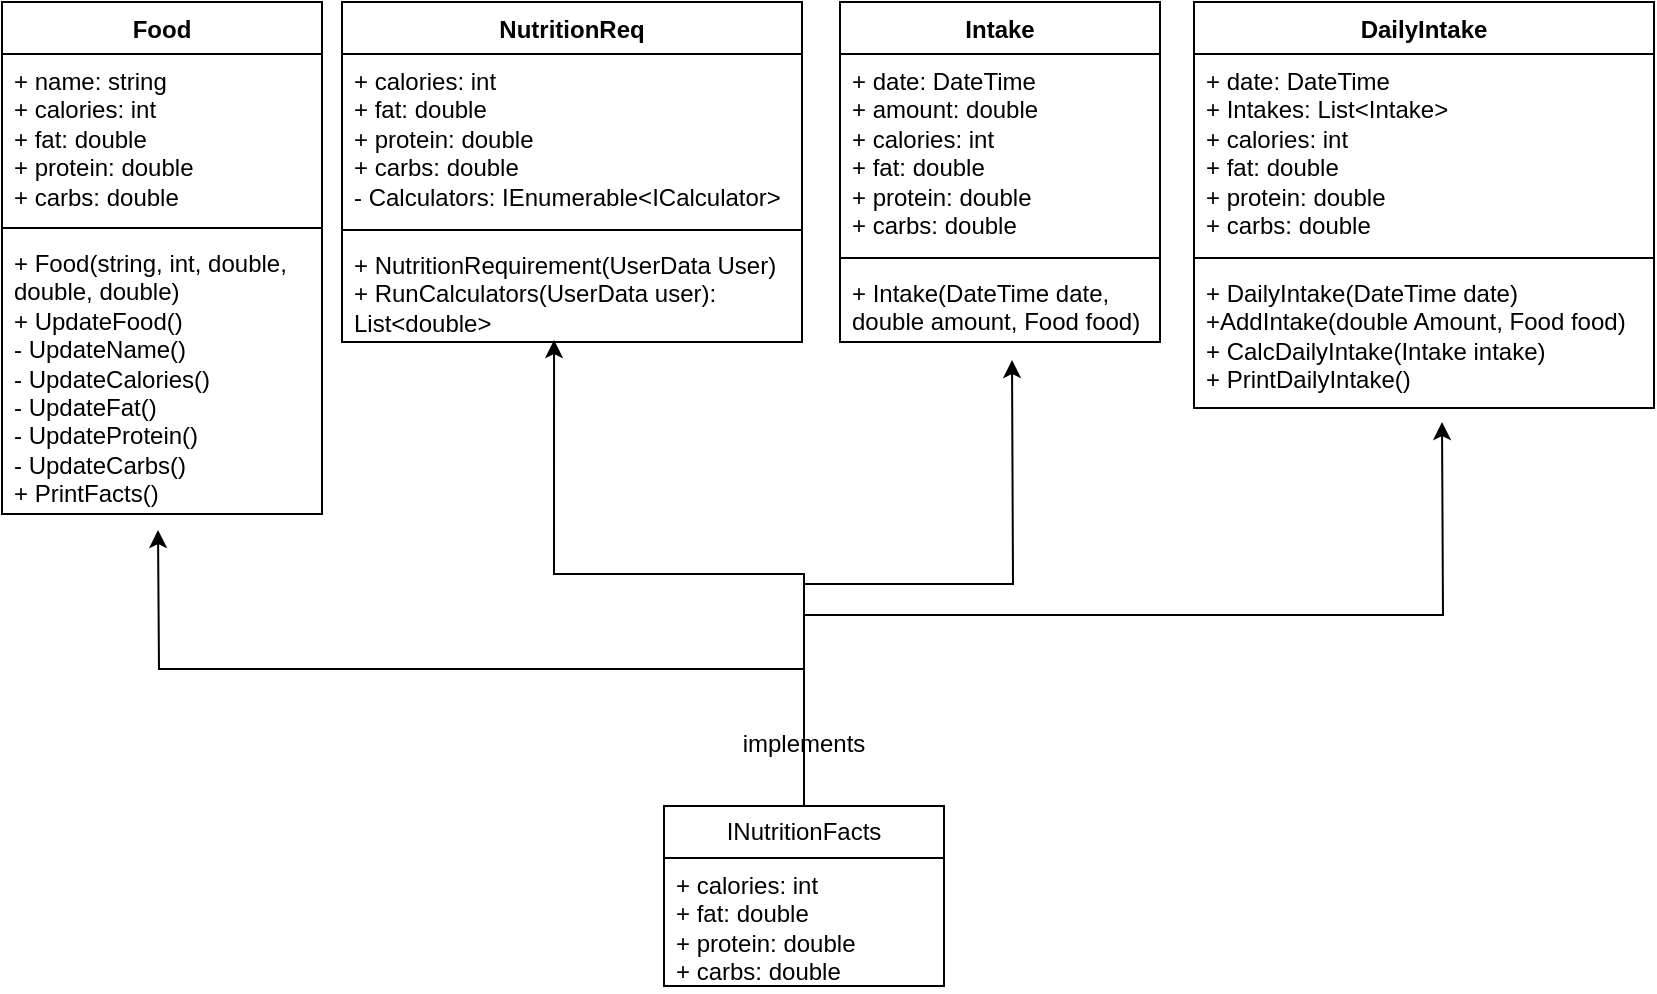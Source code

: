 <mxfile version="21.3.5" type="device">
  <diagram id="C5RBs43oDa-KdzZeNtuy" name="Page-1">
    <mxGraphModel dx="1434" dy="764" grid="0" gridSize="10" guides="1" tooltips="1" connect="1" arrows="1" fold="1" page="0" pageScale="1" pageWidth="827" pageHeight="1169" math="0" shadow="0">
      <root>
        <mxCell id="WIyWlLk6GJQsqaUBKTNV-0" />
        <mxCell id="WIyWlLk6GJQsqaUBKTNV-1" parent="WIyWlLk6GJQsqaUBKTNV-0" />
        <mxCell id="9sLRjcQ7X8aYDR6l7j2T-0" value="NutritionReq" style="swimlane;fontStyle=1;align=center;verticalAlign=top;childLayout=stackLayout;horizontal=1;startSize=26;horizontalStack=0;resizeParent=1;resizeParentMax=0;resizeLast=0;collapsible=1;marginBottom=0;whiteSpace=wrap;html=1;" parent="WIyWlLk6GJQsqaUBKTNV-1" vertex="1">
          <mxGeometry x="193" y="120" width="230" height="170" as="geometry" />
        </mxCell>
        <mxCell id="9sLRjcQ7X8aYDR6l7j2T-1" value="+ calories: int&lt;br&gt;+ fat: double&lt;br&gt;+ protein: double&lt;br&gt;+ carbs: double&lt;br&gt;- Calculators: IEnumerable&amp;lt;ICalculator&amp;gt;&lt;br&gt;" style="text;strokeColor=none;fillColor=none;align=left;verticalAlign=top;spacingLeft=4;spacingRight=4;overflow=hidden;rotatable=0;points=[[0,0.5],[1,0.5]];portConstraint=eastwest;whiteSpace=wrap;html=1;" parent="9sLRjcQ7X8aYDR6l7j2T-0" vertex="1">
          <mxGeometry y="26" width="230" height="84" as="geometry" />
        </mxCell>
        <mxCell id="9sLRjcQ7X8aYDR6l7j2T-2" value="" style="line;strokeWidth=1;fillColor=none;align=left;verticalAlign=middle;spacingTop=-1;spacingLeft=3;spacingRight=3;rotatable=0;labelPosition=right;points=[];portConstraint=eastwest;strokeColor=inherit;" parent="9sLRjcQ7X8aYDR6l7j2T-0" vertex="1">
          <mxGeometry y="110" width="230" height="8" as="geometry" />
        </mxCell>
        <mxCell id="9sLRjcQ7X8aYDR6l7j2T-3" value="+ NutritionRequirement(UserData User)&lt;br&gt;+ RunCalculators(UserData user): List&amp;lt;double&amp;gt;" style="text;strokeColor=none;fillColor=none;align=left;verticalAlign=top;spacingLeft=4;spacingRight=4;overflow=hidden;rotatable=0;points=[[0,0.5],[1,0.5]];portConstraint=eastwest;whiteSpace=wrap;html=1;" parent="9sLRjcQ7X8aYDR6l7j2T-0" vertex="1">
          <mxGeometry y="118" width="230" height="52" as="geometry" />
        </mxCell>
        <mxCell id="5q2fVGUxJ8sDlgLdl0tQ-12" style="edgeStyle=orthogonalEdgeStyle;rounded=0;orthogonalLoop=1;jettySize=auto;html=1;exitX=0.5;exitY=0;exitDx=0;exitDy=0;" edge="1" parent="WIyWlLk6GJQsqaUBKTNV-1" source="9sLRjcQ7X8aYDR6l7j2T-4">
          <mxGeometry relative="1" as="geometry">
            <mxPoint x="101" y="384" as="targetPoint" />
          </mxGeometry>
        </mxCell>
        <mxCell id="5q2fVGUxJ8sDlgLdl0tQ-13" style="edgeStyle=orthogonalEdgeStyle;rounded=0;orthogonalLoop=1;jettySize=auto;html=1;exitX=0.5;exitY=0;exitDx=0;exitDy=0;entryX=0.461;entryY=0.981;entryDx=0;entryDy=0;entryPerimeter=0;" edge="1" parent="WIyWlLk6GJQsqaUBKTNV-1" source="9sLRjcQ7X8aYDR6l7j2T-4" target="9sLRjcQ7X8aYDR6l7j2T-3">
          <mxGeometry relative="1" as="geometry" />
        </mxCell>
        <mxCell id="5q2fVGUxJ8sDlgLdl0tQ-14" style="edgeStyle=orthogonalEdgeStyle;rounded=0;orthogonalLoop=1;jettySize=auto;html=1;exitX=0.5;exitY=0;exitDx=0;exitDy=0;" edge="1" parent="WIyWlLk6GJQsqaUBKTNV-1" source="9sLRjcQ7X8aYDR6l7j2T-4">
          <mxGeometry relative="1" as="geometry">
            <mxPoint x="528" y="299" as="targetPoint" />
          </mxGeometry>
        </mxCell>
        <mxCell id="5q2fVGUxJ8sDlgLdl0tQ-15" style="edgeStyle=orthogonalEdgeStyle;rounded=0;orthogonalLoop=1;jettySize=auto;html=1;exitX=0.5;exitY=0;exitDx=0;exitDy=0;" edge="1" parent="WIyWlLk6GJQsqaUBKTNV-1" source="9sLRjcQ7X8aYDR6l7j2T-4">
          <mxGeometry relative="1" as="geometry">
            <mxPoint x="743" y="330" as="targetPoint" />
          </mxGeometry>
        </mxCell>
        <mxCell id="9sLRjcQ7X8aYDR6l7j2T-4" value="INutritionFacts" style="swimlane;fontStyle=0;childLayout=stackLayout;horizontal=1;startSize=26;fillColor=none;horizontalStack=0;resizeParent=1;resizeParentMax=0;resizeLast=0;collapsible=1;marginBottom=0;whiteSpace=wrap;html=1;" parent="WIyWlLk6GJQsqaUBKTNV-1" vertex="1">
          <mxGeometry x="354" y="522" width="140" height="90" as="geometry" />
        </mxCell>
        <mxCell id="9sLRjcQ7X8aYDR6l7j2T-5" value="+ calories: int&lt;br&gt;+ fat: double&lt;br&gt;+ protein: double&lt;br&gt;+ carbs: double" style="text;strokeColor=none;fillColor=none;align=left;verticalAlign=top;spacingLeft=4;spacingRight=4;overflow=hidden;rotatable=0;points=[[0,0.5],[1,0.5]];portConstraint=eastwest;whiteSpace=wrap;html=1;" parent="9sLRjcQ7X8aYDR6l7j2T-4" vertex="1">
          <mxGeometry y="26" width="140" height="64" as="geometry" />
        </mxCell>
        <mxCell id="5q2fVGUxJ8sDlgLdl0tQ-0" value="Food" style="swimlane;fontStyle=1;align=center;verticalAlign=top;childLayout=stackLayout;horizontal=1;startSize=26;horizontalStack=0;resizeParent=1;resizeParentMax=0;resizeLast=0;collapsible=1;marginBottom=0;whiteSpace=wrap;html=1;" vertex="1" parent="WIyWlLk6GJQsqaUBKTNV-1">
          <mxGeometry x="23" y="120" width="160" height="256" as="geometry" />
        </mxCell>
        <mxCell id="5q2fVGUxJ8sDlgLdl0tQ-1" value="+ name: string&lt;br&gt;+ calories: int&lt;br style=&quot;border-color: var(--border-color);&quot;&gt;+ fat: double&lt;br style=&quot;border-color: var(--border-color);&quot;&gt;+ protein: double&lt;br style=&quot;border-color: var(--border-color);&quot;&gt;+ carbs: double" style="text;strokeColor=none;fillColor=none;align=left;verticalAlign=top;spacingLeft=4;spacingRight=4;overflow=hidden;rotatable=0;points=[[0,0.5],[1,0.5]];portConstraint=eastwest;whiteSpace=wrap;html=1;" vertex="1" parent="5q2fVGUxJ8sDlgLdl0tQ-0">
          <mxGeometry y="26" width="160" height="83" as="geometry" />
        </mxCell>
        <mxCell id="5q2fVGUxJ8sDlgLdl0tQ-2" value="" style="line;strokeWidth=1;fillColor=none;align=left;verticalAlign=middle;spacingTop=-1;spacingLeft=3;spacingRight=3;rotatable=0;labelPosition=right;points=[];portConstraint=eastwest;strokeColor=inherit;" vertex="1" parent="5q2fVGUxJ8sDlgLdl0tQ-0">
          <mxGeometry y="109" width="160" height="8" as="geometry" />
        </mxCell>
        <mxCell id="5q2fVGUxJ8sDlgLdl0tQ-3" value="+ Food(string, int, double, double, double)&lt;br&gt;+ UpdateFood()&lt;br&gt;- UpdateName()&lt;br&gt;- UpdateCalories()&lt;br&gt;- UpdateFat()&lt;br&gt;- UpdateProtein()&lt;br&gt;- UpdateCarbs()&lt;br&gt;+ PrintFacts()" style="text;strokeColor=none;fillColor=none;align=left;verticalAlign=top;spacingLeft=4;spacingRight=4;overflow=hidden;rotatable=0;points=[[0,0.5],[1,0.5]];portConstraint=eastwest;whiteSpace=wrap;html=1;" vertex="1" parent="5q2fVGUxJ8sDlgLdl0tQ-0">
          <mxGeometry y="117" width="160" height="139" as="geometry" />
        </mxCell>
        <mxCell id="5q2fVGUxJ8sDlgLdl0tQ-4" value="Intake" style="swimlane;fontStyle=1;align=center;verticalAlign=top;childLayout=stackLayout;horizontal=1;startSize=26;horizontalStack=0;resizeParent=1;resizeParentMax=0;resizeLast=0;collapsible=1;marginBottom=0;whiteSpace=wrap;html=1;" vertex="1" parent="WIyWlLk6GJQsqaUBKTNV-1">
          <mxGeometry x="442" y="120" width="160" height="170" as="geometry" />
        </mxCell>
        <mxCell id="5q2fVGUxJ8sDlgLdl0tQ-5" value="+ date: DateTime&lt;br&gt;+ amount: double&lt;br&gt;+ calories: int&lt;br style=&quot;border-color: var(--border-color);&quot;&gt;+ fat: double&lt;br style=&quot;border-color: var(--border-color);&quot;&gt;+ protein: double&lt;br style=&quot;border-color: var(--border-color);&quot;&gt;+ carbs: double" style="text;strokeColor=none;fillColor=none;align=left;verticalAlign=top;spacingLeft=4;spacingRight=4;overflow=hidden;rotatable=0;points=[[0,0.5],[1,0.5]];portConstraint=eastwest;whiteSpace=wrap;html=1;" vertex="1" parent="5q2fVGUxJ8sDlgLdl0tQ-4">
          <mxGeometry y="26" width="160" height="98" as="geometry" />
        </mxCell>
        <mxCell id="5q2fVGUxJ8sDlgLdl0tQ-6" value="" style="line;strokeWidth=1;fillColor=none;align=left;verticalAlign=middle;spacingTop=-1;spacingLeft=3;spacingRight=3;rotatable=0;labelPosition=right;points=[];portConstraint=eastwest;strokeColor=inherit;" vertex="1" parent="5q2fVGUxJ8sDlgLdl0tQ-4">
          <mxGeometry y="124" width="160" height="8" as="geometry" />
        </mxCell>
        <mxCell id="5q2fVGUxJ8sDlgLdl0tQ-7" value="+ Intake(DateTime date, double amount, Food food)" style="text;strokeColor=none;fillColor=none;align=left;verticalAlign=top;spacingLeft=4;spacingRight=4;overflow=hidden;rotatable=0;points=[[0,0.5],[1,0.5]];portConstraint=eastwest;whiteSpace=wrap;html=1;" vertex="1" parent="5q2fVGUxJ8sDlgLdl0tQ-4">
          <mxGeometry y="132" width="160" height="38" as="geometry" />
        </mxCell>
        <mxCell id="5q2fVGUxJ8sDlgLdl0tQ-8" value="DailyIntake" style="swimlane;fontStyle=1;align=center;verticalAlign=top;childLayout=stackLayout;horizontal=1;startSize=26;horizontalStack=0;resizeParent=1;resizeParentMax=0;resizeLast=0;collapsible=1;marginBottom=0;whiteSpace=wrap;html=1;" vertex="1" parent="WIyWlLk6GJQsqaUBKTNV-1">
          <mxGeometry x="619" y="120" width="230" height="203" as="geometry" />
        </mxCell>
        <mxCell id="5q2fVGUxJ8sDlgLdl0tQ-9" value="+ date: DateTime&lt;br&gt;+ Intakes: List&amp;lt;Intake&amp;gt;&lt;br&gt;+ calories: int&lt;br style=&quot;border-color: var(--border-color);&quot;&gt;+ fat: double&lt;br style=&quot;border-color: var(--border-color);&quot;&gt;+ protein: double&lt;br style=&quot;border-color: var(--border-color);&quot;&gt;+ carbs: double" style="text;strokeColor=none;fillColor=none;align=left;verticalAlign=top;spacingLeft=4;spacingRight=4;overflow=hidden;rotatable=0;points=[[0,0.5],[1,0.5]];portConstraint=eastwest;whiteSpace=wrap;html=1;" vertex="1" parent="5q2fVGUxJ8sDlgLdl0tQ-8">
          <mxGeometry y="26" width="230" height="98" as="geometry" />
        </mxCell>
        <mxCell id="5q2fVGUxJ8sDlgLdl0tQ-10" value="" style="line;strokeWidth=1;fillColor=none;align=left;verticalAlign=middle;spacingTop=-1;spacingLeft=3;spacingRight=3;rotatable=0;labelPosition=right;points=[];portConstraint=eastwest;strokeColor=inherit;" vertex="1" parent="5q2fVGUxJ8sDlgLdl0tQ-8">
          <mxGeometry y="124" width="230" height="8" as="geometry" />
        </mxCell>
        <mxCell id="5q2fVGUxJ8sDlgLdl0tQ-11" value="+ DailyIntake(DateTime date)&lt;br&gt;+AddIntake(double Amount, Food food)&lt;br&gt;+ CalcDailyIntake(Intake intake)&lt;br&gt;+ PrintDailyIntake()" style="text;strokeColor=none;fillColor=none;align=left;verticalAlign=top;spacingLeft=4;spacingRight=4;overflow=hidden;rotatable=0;points=[[0,0.5],[1,0.5]];portConstraint=eastwest;whiteSpace=wrap;html=1;" vertex="1" parent="5q2fVGUxJ8sDlgLdl0tQ-8">
          <mxGeometry y="132" width="230" height="71" as="geometry" />
        </mxCell>
        <mxCell id="5q2fVGUxJ8sDlgLdl0tQ-16" value="implements" style="text;html=1;strokeColor=none;fillColor=none;align=center;verticalAlign=middle;whiteSpace=wrap;rounded=0;" vertex="1" parent="WIyWlLk6GJQsqaUBKTNV-1">
          <mxGeometry x="394" y="476" width="60" height="30" as="geometry" />
        </mxCell>
      </root>
    </mxGraphModel>
  </diagram>
</mxfile>
